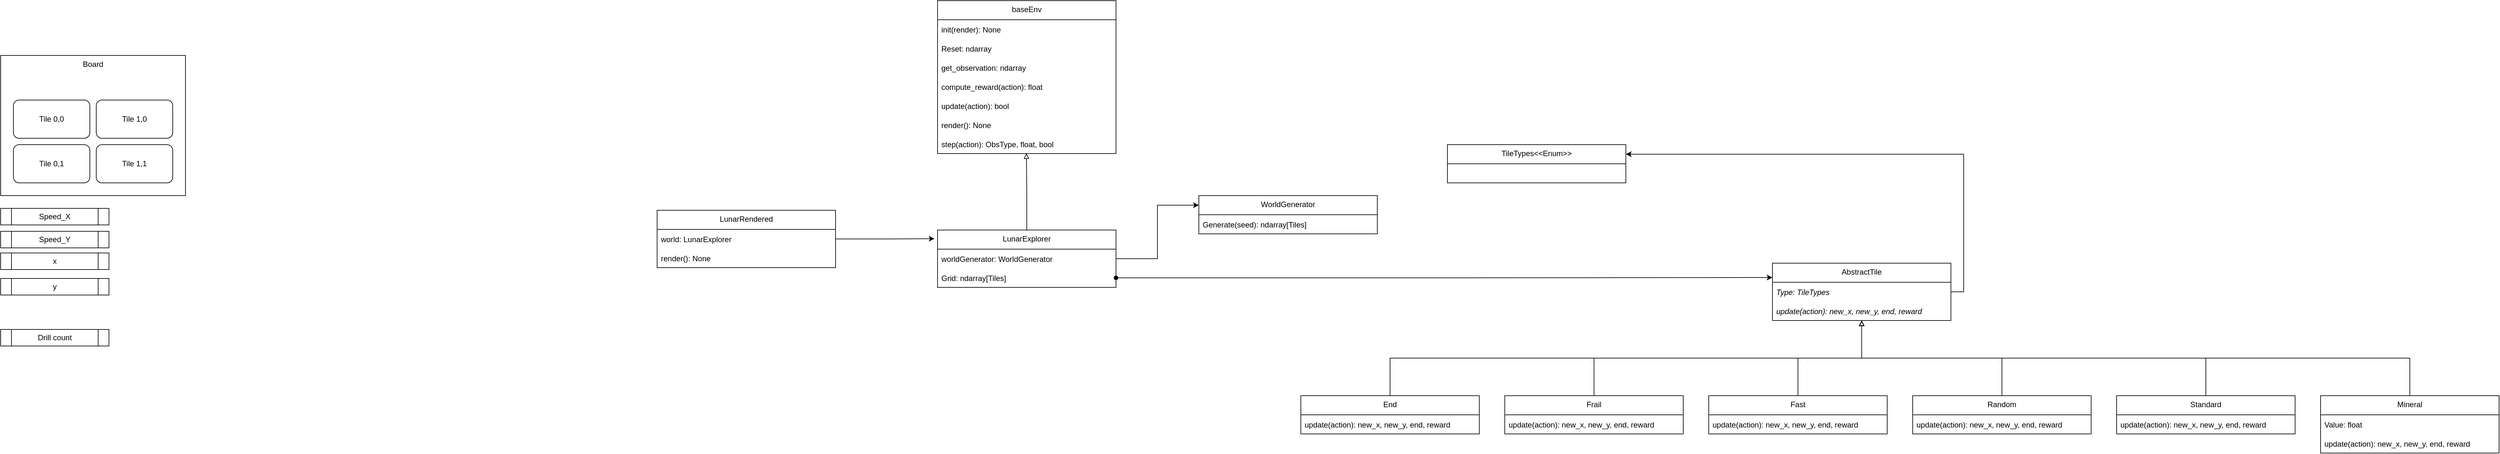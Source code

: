 <mxfile version="15.4.0" type="device"><diagram id="WZJIDwZ3fr7R_5hg5gCt" name="Page-1"><mxGraphModel dx="1221" dy="714" grid="1" gridSize="10" guides="1" tooltips="1" connect="1" arrows="1" fold="1" page="1" pageScale="1" pageWidth="1169" pageHeight="827" math="0" shadow="0"><root><mxCell id="0"/><mxCell id="1" parent="0"/><mxCell id="TDEeKDjCs2u7KZnenefO-1" value="Board" style="rounded=0;whiteSpace=wrap;html=1;verticalAlign=top;" vertex="1" parent="1"><mxGeometry x="160" y="120" width="290" height="220" as="geometry"/></mxCell><mxCell id="TDEeKDjCs2u7KZnenefO-2" value="Tile 0,0" style="rounded=1;whiteSpace=wrap;html=1;verticalAlign=middle;" vertex="1" parent="1"><mxGeometry x="180" y="190" width="120" height="60" as="geometry"/></mxCell><mxCell id="TDEeKDjCs2u7KZnenefO-3" value="Tile 1,0" style="rounded=1;whiteSpace=wrap;html=1;verticalAlign=middle;" vertex="1" parent="1"><mxGeometry x="310" y="190" width="120" height="60" as="geometry"/></mxCell><mxCell id="TDEeKDjCs2u7KZnenefO-4" value="Tile 0,1" style="rounded=1;whiteSpace=wrap;html=1;verticalAlign=middle;" vertex="1" parent="1"><mxGeometry x="180" y="260" width="120" height="60" as="geometry"/></mxCell><mxCell id="TDEeKDjCs2u7KZnenefO-5" value="Tile 1,1" style="rounded=1;whiteSpace=wrap;html=1;verticalAlign=middle;" vertex="1" parent="1"><mxGeometry x="310" y="260" width="120" height="60" as="geometry"/></mxCell><mxCell id="TDEeKDjCs2u7KZnenefO-47" style="edgeStyle=orthogonalEdgeStyle;rounded=0;orthogonalLoop=1;jettySize=auto;html=1;exitX=0.5;exitY=0;exitDx=0;exitDy=0;entryX=0.498;entryY=0.989;entryDx=0;entryDy=0;entryPerimeter=0;startArrow=none;startFill=0;endArrow=block;endFill=0;" edge="1" parent="1" source="TDEeKDjCs2u7KZnenefO-6" target="TDEeKDjCs2u7KZnenefO-16"><mxGeometry relative="1" as="geometry"/></mxCell><mxCell id="TDEeKDjCs2u7KZnenefO-6" value="LunarExplorer" style="swimlane;fontStyle=0;childLayout=stackLayout;horizontal=1;startSize=30;horizontalStack=0;resizeParent=1;resizeParentMax=0;resizeLast=0;collapsible=1;marginBottom=0;verticalAlign=top;" vertex="1" parent="1"><mxGeometry x="1630" y="394" width="280" height="90" as="geometry"/></mxCell><mxCell id="TDEeKDjCs2u7KZnenefO-74" value="worldGenerator: WorldGenerator" style="text;strokeColor=none;fillColor=none;align=left;verticalAlign=middle;spacingLeft=4;spacingRight=4;overflow=hidden;points=[[0,0.5],[1,0.5]];portConstraint=eastwest;rotatable=0;" vertex="1" parent="TDEeKDjCs2u7KZnenefO-6"><mxGeometry y="30" width="280" height="30" as="geometry"/></mxCell><mxCell id="TDEeKDjCs2u7KZnenefO-7" value="Grid: ndarray[Tiles]" style="text;strokeColor=none;fillColor=none;align=left;verticalAlign=middle;spacingLeft=4;spacingRight=4;overflow=hidden;points=[[0,0.5],[1,0.5]];portConstraint=eastwest;rotatable=0;" vertex="1" parent="TDEeKDjCs2u7KZnenefO-6"><mxGeometry y="60" width="280" height="30" as="geometry"/></mxCell><mxCell id="TDEeKDjCs2u7KZnenefO-10" value="baseEnv" style="swimlane;fontStyle=0;childLayout=stackLayout;horizontal=1;startSize=30;horizontalStack=0;resizeParent=1;resizeParentMax=0;resizeLast=0;collapsible=1;marginBottom=0;verticalAlign=top;" vertex="1" parent="1"><mxGeometry x="1630" y="34" width="280" height="240" as="geometry"/></mxCell><mxCell id="TDEeKDjCs2u7KZnenefO-17" value="init(render): None" style="text;strokeColor=none;fillColor=none;align=left;verticalAlign=middle;spacingLeft=4;spacingRight=4;overflow=hidden;points=[[0,0.5],[1,0.5]];portConstraint=eastwest;rotatable=0;" vertex="1" parent="TDEeKDjCs2u7KZnenefO-10"><mxGeometry y="30" width="280" height="30" as="geometry"/></mxCell><mxCell id="TDEeKDjCs2u7KZnenefO-11" value="Reset: ndarray" style="text;strokeColor=none;fillColor=none;align=left;verticalAlign=middle;spacingLeft=4;spacingRight=4;overflow=hidden;points=[[0,0.5],[1,0.5]];portConstraint=eastwest;rotatable=0;" vertex="1" parent="TDEeKDjCs2u7KZnenefO-10"><mxGeometry y="60" width="280" height="30" as="geometry"/></mxCell><mxCell id="TDEeKDjCs2u7KZnenefO-12" value="get_observation: ndarray" style="text;strokeColor=none;fillColor=none;align=left;verticalAlign=middle;spacingLeft=4;spacingRight=4;overflow=hidden;points=[[0,0.5],[1,0.5]];portConstraint=eastwest;rotatable=0;" vertex="1" parent="TDEeKDjCs2u7KZnenefO-10"><mxGeometry y="90" width="280" height="30" as="geometry"/></mxCell><mxCell id="TDEeKDjCs2u7KZnenefO-13" value="compute_reward(action): float" style="text;strokeColor=none;fillColor=none;align=left;verticalAlign=middle;spacingLeft=4;spacingRight=4;overflow=hidden;points=[[0,0.5],[1,0.5]];portConstraint=eastwest;rotatable=0;" vertex="1" parent="TDEeKDjCs2u7KZnenefO-10"><mxGeometry y="120" width="280" height="30" as="geometry"/></mxCell><mxCell id="TDEeKDjCs2u7KZnenefO-14" value="update(action): bool" style="text;strokeColor=none;fillColor=none;align=left;verticalAlign=middle;spacingLeft=4;spacingRight=4;overflow=hidden;points=[[0,0.5],[1,0.5]];portConstraint=eastwest;rotatable=0;" vertex="1" parent="TDEeKDjCs2u7KZnenefO-10"><mxGeometry y="150" width="280" height="30" as="geometry"/></mxCell><mxCell id="TDEeKDjCs2u7KZnenefO-15" value="render(): None" style="text;strokeColor=none;fillColor=none;align=left;verticalAlign=middle;spacingLeft=4;spacingRight=4;overflow=hidden;points=[[0,0.5],[1,0.5]];portConstraint=eastwest;rotatable=0;" vertex="1" parent="TDEeKDjCs2u7KZnenefO-10"><mxGeometry y="180" width="280" height="30" as="geometry"/></mxCell><mxCell id="TDEeKDjCs2u7KZnenefO-16" value="step(action): ObsType, float, bool" style="text;strokeColor=none;fillColor=none;align=left;verticalAlign=middle;spacingLeft=4;spacingRight=4;overflow=hidden;points=[[0,0.5],[1,0.5]];portConstraint=eastwest;rotatable=0;" vertex="1" parent="TDEeKDjCs2u7KZnenefO-10"><mxGeometry y="210" width="280" height="30" as="geometry"/></mxCell><mxCell id="TDEeKDjCs2u7KZnenefO-18" value="Speed_X" style="shape=process;whiteSpace=wrap;html=1;backgroundOutline=1;verticalAlign=middle;" vertex="1" parent="1"><mxGeometry x="160" y="360" width="170" height="26" as="geometry"/></mxCell><mxCell id="TDEeKDjCs2u7KZnenefO-19" value="Speed_Y" style="shape=process;whiteSpace=wrap;html=1;backgroundOutline=1;verticalAlign=middle;" vertex="1" parent="1"><mxGeometry x="160" y="396" width="170" height="26" as="geometry"/></mxCell><mxCell id="TDEeKDjCs2u7KZnenefO-20" value="x" style="shape=process;whiteSpace=wrap;html=1;backgroundOutline=1;verticalAlign=middle;" vertex="1" parent="1"><mxGeometry x="160" y="430" width="170" height="26" as="geometry"/></mxCell><mxCell id="TDEeKDjCs2u7KZnenefO-21" value="y" style="shape=process;whiteSpace=wrap;html=1;backgroundOutline=1;verticalAlign=middle;" vertex="1" parent="1"><mxGeometry x="160" y="470" width="170" height="26" as="geometry"/></mxCell><mxCell id="TDEeKDjCs2u7KZnenefO-22" value="Drill count" style="shape=process;whiteSpace=wrap;html=1;backgroundOutline=1;verticalAlign=middle;" vertex="1" parent="1"><mxGeometry x="160" y="550" width="170" height="26" as="geometry"/></mxCell><mxCell id="TDEeKDjCs2u7KZnenefO-23" value="AbstractTile" style="swimlane;fontStyle=0;childLayout=stackLayout;horizontal=1;startSize=30;horizontalStack=0;resizeParent=1;resizeParentMax=0;resizeLast=0;collapsible=1;marginBottom=0;verticalAlign=top;" vertex="1" parent="1"><mxGeometry x="2940" y="446" width="280" height="90" as="geometry"/></mxCell><mxCell id="TDEeKDjCs2u7KZnenefO-54" value="Type: TileTypes" style="text;strokeColor=none;fillColor=none;align=left;verticalAlign=middle;spacingLeft=4;spacingRight=4;overflow=hidden;points=[[0,0.5],[1,0.5]];portConstraint=eastwest;rotatable=0;fontStyle=2" vertex="1" parent="TDEeKDjCs2u7KZnenefO-23"><mxGeometry y="30" width="280" height="30" as="geometry"/></mxCell><mxCell id="TDEeKDjCs2u7KZnenefO-24" value="update(action): new_x, new_y, end, reward" style="text;strokeColor=none;fillColor=none;align=left;verticalAlign=middle;spacingLeft=4;spacingRight=4;overflow=hidden;points=[[0,0.5],[1,0.5]];portConstraint=eastwest;rotatable=0;fontStyle=2" vertex="1" parent="TDEeKDjCs2u7KZnenefO-23"><mxGeometry y="60" width="280" height="30" as="geometry"/></mxCell><mxCell id="TDEeKDjCs2u7KZnenefO-25" style="edgeStyle=orthogonalEdgeStyle;rounded=0;orthogonalLoop=1;jettySize=auto;html=1;exitX=1;exitY=0.5;exitDx=0;exitDy=0;entryX=0;entryY=0.25;entryDx=0;entryDy=0;startArrow=oval;startFill=1;" edge="1" parent="1" source="TDEeKDjCs2u7KZnenefO-7" target="TDEeKDjCs2u7KZnenefO-23"><mxGeometry relative="1" as="geometry"/></mxCell><mxCell id="TDEeKDjCs2u7KZnenefO-66" style="edgeStyle=orthogonalEdgeStyle;rounded=0;orthogonalLoop=1;jettySize=auto;html=1;exitX=0.5;exitY=0;exitDx=0;exitDy=0;startArrow=none;startFill=0;endArrow=block;endFill=0;" edge="1" parent="1" source="TDEeKDjCs2u7KZnenefO-28" target="TDEeKDjCs2u7KZnenefO-23"><mxGeometry relative="1" as="geometry"/></mxCell><mxCell id="TDEeKDjCs2u7KZnenefO-28" value="End" style="swimlane;fontStyle=0;childLayout=stackLayout;horizontal=1;startSize=30;horizontalStack=0;resizeParent=1;resizeParentMax=0;resizeLast=0;collapsible=1;marginBottom=0;verticalAlign=top;" vertex="1" parent="1"><mxGeometry x="2200" y="654" width="280" height="60" as="geometry"/></mxCell><mxCell id="TDEeKDjCs2u7KZnenefO-29" value="update(action): new_x, new_y, end, reward" style="text;strokeColor=none;fillColor=none;align=left;verticalAlign=middle;spacingLeft=4;spacingRight=4;overflow=hidden;points=[[0,0.5],[1,0.5]];portConstraint=eastwest;rotatable=0;" vertex="1" parent="TDEeKDjCs2u7KZnenefO-28"><mxGeometry y="30" width="280" height="30" as="geometry"/></mxCell><mxCell id="TDEeKDjCs2u7KZnenefO-70" style="edgeStyle=orthogonalEdgeStyle;rounded=0;orthogonalLoop=1;jettySize=auto;html=1;exitX=0.5;exitY=0;exitDx=0;exitDy=0;startArrow=none;startFill=0;endArrow=block;endFill=0;" edge="1" parent="1" source="TDEeKDjCs2u7KZnenefO-30" target="TDEeKDjCs2u7KZnenefO-23"><mxGeometry relative="1" as="geometry"/></mxCell><mxCell id="TDEeKDjCs2u7KZnenefO-30" value="Mineral" style="swimlane;fontStyle=0;childLayout=stackLayout;horizontal=1;startSize=30;horizontalStack=0;resizeParent=1;resizeParentMax=0;resizeLast=0;collapsible=1;marginBottom=0;verticalAlign=top;" vertex="1" parent="1"><mxGeometry x="3800" y="654" width="280" height="90" as="geometry"/></mxCell><mxCell id="TDEeKDjCs2u7KZnenefO-32" value="Value: float" style="text;strokeColor=none;fillColor=none;align=left;verticalAlign=middle;spacingLeft=4;spacingRight=4;overflow=hidden;points=[[0,0.5],[1,0.5]];portConstraint=eastwest;rotatable=0;" vertex="1" parent="TDEeKDjCs2u7KZnenefO-30"><mxGeometry y="30" width="280" height="30" as="geometry"/></mxCell><mxCell id="TDEeKDjCs2u7KZnenefO-31" value="update(action): new_x, new_y, end, reward" style="text;strokeColor=none;fillColor=none;align=left;verticalAlign=middle;spacingLeft=4;spacingRight=4;overflow=hidden;points=[[0,0.5],[1,0.5]];portConstraint=eastwest;rotatable=0;" vertex="1" parent="TDEeKDjCs2u7KZnenefO-30"><mxGeometry y="60" width="280" height="30" as="geometry"/></mxCell><mxCell id="TDEeKDjCs2u7KZnenefO-67" style="edgeStyle=orthogonalEdgeStyle;rounded=0;orthogonalLoop=1;jettySize=auto;html=1;exitX=0.5;exitY=0;exitDx=0;exitDy=0;startArrow=none;startFill=0;endArrow=block;endFill=0;" edge="1" parent="1" source="TDEeKDjCs2u7KZnenefO-33" target="TDEeKDjCs2u7KZnenefO-23"><mxGeometry relative="1" as="geometry"/></mxCell><mxCell id="TDEeKDjCs2u7KZnenefO-33" value="Fast" style="swimlane;fontStyle=0;childLayout=stackLayout;horizontal=1;startSize=30;horizontalStack=0;resizeParent=1;resizeParentMax=0;resizeLast=0;collapsible=1;marginBottom=0;verticalAlign=top;" vertex="1" parent="1"><mxGeometry x="2840" y="654" width="280" height="60" as="geometry"/></mxCell><mxCell id="TDEeKDjCs2u7KZnenefO-35" value="update(action): new_x, new_y, end, reward" style="text;strokeColor=none;fillColor=none;align=left;verticalAlign=middle;spacingLeft=4;spacingRight=4;overflow=hidden;points=[[0,0.5],[1,0.5]];portConstraint=eastwest;rotatable=0;" vertex="1" parent="TDEeKDjCs2u7KZnenefO-33"><mxGeometry y="30" width="280" height="30" as="geometry"/></mxCell><mxCell id="TDEeKDjCs2u7KZnenefO-68" style="edgeStyle=orthogonalEdgeStyle;rounded=0;orthogonalLoop=1;jettySize=auto;html=1;exitX=0.5;exitY=0;exitDx=0;exitDy=0;startArrow=none;startFill=0;endArrow=block;endFill=0;" edge="1" parent="1" source="TDEeKDjCs2u7KZnenefO-36" target="TDEeKDjCs2u7KZnenefO-23"><mxGeometry relative="1" as="geometry"/></mxCell><mxCell id="TDEeKDjCs2u7KZnenefO-36" value="Random" style="swimlane;fontStyle=0;childLayout=stackLayout;horizontal=1;startSize=30;horizontalStack=0;resizeParent=1;resizeParentMax=0;resizeLast=0;collapsible=1;marginBottom=0;verticalAlign=top;" vertex="1" parent="1"><mxGeometry x="3160" y="654" width="280" height="60" as="geometry"/></mxCell><mxCell id="TDEeKDjCs2u7KZnenefO-38" value="update(action): new_x, new_y, end, reward" style="text;strokeColor=none;fillColor=none;align=left;verticalAlign=middle;spacingLeft=4;spacingRight=4;overflow=hidden;points=[[0,0.5],[1,0.5]];portConstraint=eastwest;rotatable=0;" vertex="1" parent="TDEeKDjCs2u7KZnenefO-36"><mxGeometry y="30" width="280" height="30" as="geometry"/></mxCell><mxCell id="TDEeKDjCs2u7KZnenefO-69" style="edgeStyle=orthogonalEdgeStyle;rounded=0;orthogonalLoop=1;jettySize=auto;html=1;exitX=0.5;exitY=0;exitDx=0;exitDy=0;startArrow=none;startFill=0;endArrow=block;endFill=0;" edge="1" parent="1" source="TDEeKDjCs2u7KZnenefO-39" target="TDEeKDjCs2u7KZnenefO-23"><mxGeometry relative="1" as="geometry"/></mxCell><mxCell id="TDEeKDjCs2u7KZnenefO-39" value="Standard" style="swimlane;fontStyle=0;childLayout=stackLayout;horizontal=1;startSize=30;horizontalStack=0;resizeParent=1;resizeParentMax=0;resizeLast=0;collapsible=1;marginBottom=0;verticalAlign=top;" vertex="1" parent="1"><mxGeometry x="3480" y="654" width="280" height="60" as="geometry"/></mxCell><mxCell id="TDEeKDjCs2u7KZnenefO-41" value="update(action): new_x, new_y, end, reward" style="text;strokeColor=none;fillColor=none;align=left;verticalAlign=middle;spacingLeft=4;spacingRight=4;overflow=hidden;points=[[0,0.5],[1,0.5]];portConstraint=eastwest;rotatable=0;" vertex="1" parent="TDEeKDjCs2u7KZnenefO-39"><mxGeometry y="30" width="280" height="30" as="geometry"/></mxCell><mxCell id="TDEeKDjCs2u7KZnenefO-65" style="edgeStyle=orthogonalEdgeStyle;rounded=0;orthogonalLoop=1;jettySize=auto;html=1;exitX=0.5;exitY=0;exitDx=0;exitDy=0;startArrow=none;startFill=0;endArrow=block;endFill=0;" edge="1" parent="1" source="TDEeKDjCs2u7KZnenefO-42" target="TDEeKDjCs2u7KZnenefO-23"><mxGeometry relative="1" as="geometry"/></mxCell><mxCell id="TDEeKDjCs2u7KZnenefO-42" value="Frail" style="swimlane;fontStyle=0;childLayout=stackLayout;horizontal=1;startSize=30;horizontalStack=0;resizeParent=1;resizeParentMax=0;resizeLast=0;collapsible=1;marginBottom=0;verticalAlign=top;" vertex="1" parent="1"><mxGeometry x="2520" y="654" width="280" height="60" as="geometry"/></mxCell><mxCell id="TDEeKDjCs2u7KZnenefO-44" value="update(action): new_x, new_y, end, reward" style="text;strokeColor=none;fillColor=none;align=left;verticalAlign=middle;spacingLeft=4;spacingRight=4;overflow=hidden;points=[[0,0.5],[1,0.5]];portConstraint=eastwest;rotatable=0;" vertex="1" parent="TDEeKDjCs2u7KZnenefO-42"><mxGeometry y="30" width="280" height="30" as="geometry"/></mxCell><mxCell id="TDEeKDjCs2u7KZnenefO-48" value="LunarRendered" style="swimlane;fontStyle=0;childLayout=stackLayout;horizontal=1;startSize=30;horizontalStack=0;resizeParent=1;resizeParentMax=0;resizeLast=0;collapsible=1;marginBottom=0;verticalAlign=top;" vertex="1" parent="1"><mxGeometry x="1190" y="363" width="280" height="90" as="geometry"/></mxCell><mxCell id="TDEeKDjCs2u7KZnenefO-55" value="world: LunarExplorer" style="text;strokeColor=none;fillColor=none;align=left;verticalAlign=middle;spacingLeft=4;spacingRight=4;overflow=hidden;points=[[0,0.5],[1,0.5]];portConstraint=eastwest;rotatable=0;fontStyle=0" vertex="1" parent="TDEeKDjCs2u7KZnenefO-48"><mxGeometry y="30" width="280" height="30" as="geometry"/></mxCell><mxCell id="TDEeKDjCs2u7KZnenefO-49" value="render(): None" style="text;strokeColor=none;fillColor=none;align=left;verticalAlign=middle;spacingLeft=4;spacingRight=4;overflow=hidden;points=[[0,0.5],[1,0.5]];portConstraint=eastwest;rotatable=0;fontStyle=0" vertex="1" parent="TDEeKDjCs2u7KZnenefO-48"><mxGeometry y="60" width="280" height="30" as="geometry"/></mxCell><mxCell id="TDEeKDjCs2u7KZnenefO-52" value="TileTypes&lt;&lt;Enum&gt;&gt;" style="swimlane;fontStyle=0;childLayout=stackLayout;horizontal=1;startSize=30;horizontalStack=0;resizeParent=1;resizeParentMax=0;resizeLast=0;collapsible=1;marginBottom=0;verticalAlign=top;" vertex="1" parent="1"><mxGeometry x="2430" y="260" width="280" height="60" as="geometry"/></mxCell><mxCell id="TDEeKDjCs2u7KZnenefO-71" style="edgeStyle=orthogonalEdgeStyle;rounded=0;orthogonalLoop=1;jettySize=auto;html=1;exitX=1;exitY=0.5;exitDx=0;exitDy=0;entryX=1;entryY=0.25;entryDx=0;entryDy=0;startArrow=none;startFill=0;endArrow=classic;endFill=1;" edge="1" parent="1" source="TDEeKDjCs2u7KZnenefO-54" target="TDEeKDjCs2u7KZnenefO-52"><mxGeometry relative="1" as="geometry"/></mxCell><mxCell id="TDEeKDjCs2u7KZnenefO-72" value="WorldGenerator" style="swimlane;fontStyle=0;childLayout=stackLayout;horizontal=1;startSize=30;horizontalStack=0;resizeParent=1;resizeParentMax=0;resizeLast=0;collapsible=1;marginBottom=0;verticalAlign=top;" vertex="1" parent="1"><mxGeometry x="2040" y="340" width="280" height="60" as="geometry"/></mxCell><mxCell id="TDEeKDjCs2u7KZnenefO-73" value="Generate(seed): ndarray[Tiles]" style="text;strokeColor=none;fillColor=none;align=left;verticalAlign=middle;spacingLeft=4;spacingRight=4;overflow=hidden;points=[[0,0.5],[1,0.5]];portConstraint=eastwest;rotatable=0;" vertex="1" parent="TDEeKDjCs2u7KZnenefO-72"><mxGeometry y="30" width="280" height="30" as="geometry"/></mxCell><mxCell id="TDEeKDjCs2u7KZnenefO-75" style="edgeStyle=orthogonalEdgeStyle;rounded=0;orthogonalLoop=1;jettySize=auto;html=1;exitX=1;exitY=0.5;exitDx=0;exitDy=0;entryX=-0.017;entryY=0.151;entryDx=0;entryDy=0;entryPerimeter=0;startArrow=none;startFill=0;endArrow=classic;endFill=1;" edge="1" parent="1" source="TDEeKDjCs2u7KZnenefO-55" target="TDEeKDjCs2u7KZnenefO-6"><mxGeometry relative="1" as="geometry"/></mxCell><mxCell id="TDEeKDjCs2u7KZnenefO-77" style="edgeStyle=orthogonalEdgeStyle;rounded=0;orthogonalLoop=1;jettySize=auto;html=1;exitX=1;exitY=0.5;exitDx=0;exitDy=0;entryX=0;entryY=0.25;entryDx=0;entryDy=0;startArrow=none;startFill=0;endArrow=classic;endFill=1;" edge="1" parent="1" source="TDEeKDjCs2u7KZnenefO-74" target="TDEeKDjCs2u7KZnenefO-72"><mxGeometry relative="1" as="geometry"/></mxCell></root></mxGraphModel></diagram></mxfile>